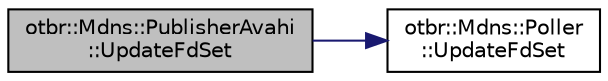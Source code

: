 digraph "otbr::Mdns::PublisherAvahi::UpdateFdSet"
{
  edge [fontname="Helvetica",fontsize="10",labelfontname="Helvetica",labelfontsize="10"];
  node [fontname="Helvetica",fontsize="10",shape=record];
  rankdir="LR";
  Node13 [label="otbr::Mdns::PublisherAvahi\l::UpdateFdSet",height=0.2,width=0.4,color="black", fillcolor="grey75", style="filled", fontcolor="black"];
  Node13 -> Node14 [color="midnightblue",fontsize="10",style="solid",fontname="Helvetica"];
  Node14 [label="otbr::Mdns::Poller\l::UpdateFdSet",height=0.2,width=0.4,color="black", fillcolor="white", style="filled",URL="$d5/d23/classotbr_1_1Mdns_1_1Poller.html#a65a4682d5adc343e69bfea204411dcdd",tooltip="This method updates the fd_set and timeout for mainloop. "];
}
